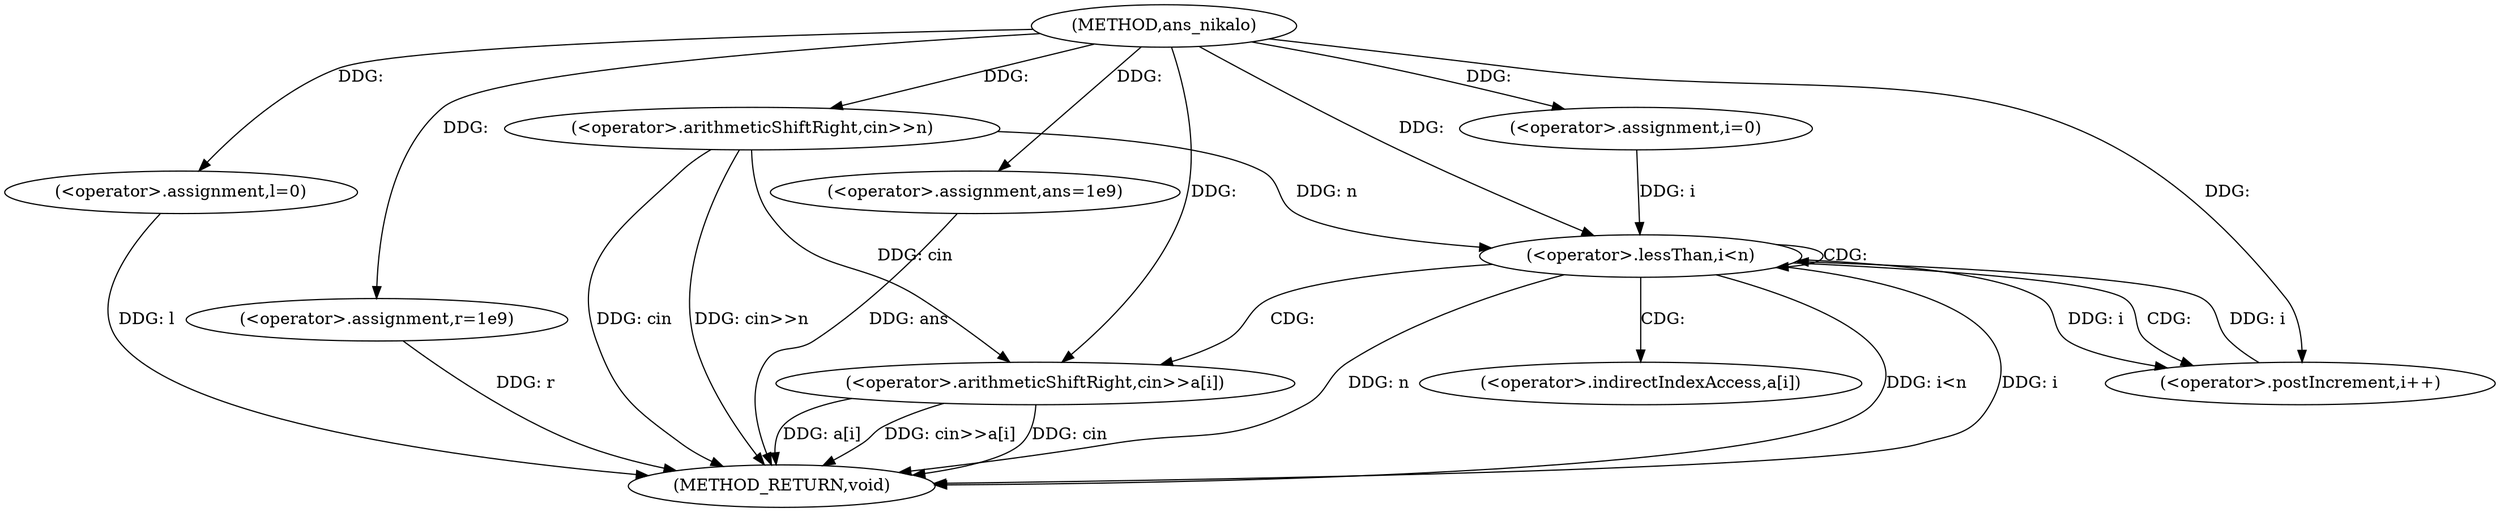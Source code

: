 digraph "ans_nikalo" {  
"1000208" [label = "(METHOD,ans_nikalo)" ]
"1000243" [label = "(METHOD_RETURN,void)" ]
"1000211" [label = "(<operator>.arithmeticShiftRight,cin>>n)" ]
"1000232" [label = "(<operator>.assignment,l=0)" ]
"1000236" [label = "(<operator>.assignment,r=1e9)" ]
"1000240" [label = "(<operator>.assignment,ans=1e9)" ]
"1000217" [label = "(<operator>.assignment,i=0)" ]
"1000220" [label = "(<operator>.lessThan,i<n)" ]
"1000223" [label = "(<operator>.postIncrement,i++)" ]
"1000226" [label = "(<operator>.arithmeticShiftRight,cin>>a[i])" ]
"1000228" [label = "(<operator>.indirectIndexAccess,a[i])" ]
  "1000211" -> "1000243"  [ label = "DDG: cin"] 
  "1000211" -> "1000243"  [ label = "DDG: cin>>n"] 
  "1000220" -> "1000243"  [ label = "DDG: i"] 
  "1000220" -> "1000243"  [ label = "DDG: n"] 
  "1000220" -> "1000243"  [ label = "DDG: i<n"] 
  "1000232" -> "1000243"  [ label = "DDG: l"] 
  "1000236" -> "1000243"  [ label = "DDG: r"] 
  "1000240" -> "1000243"  [ label = "DDG: ans"] 
  "1000226" -> "1000243"  [ label = "DDG: cin"] 
  "1000226" -> "1000243"  [ label = "DDG: a[i]"] 
  "1000226" -> "1000243"  [ label = "DDG: cin>>a[i]"] 
  "1000208" -> "1000232"  [ label = "DDG: "] 
  "1000208" -> "1000236"  [ label = "DDG: "] 
  "1000208" -> "1000240"  [ label = "DDG: "] 
  "1000208" -> "1000211"  [ label = "DDG: "] 
  "1000208" -> "1000217"  [ label = "DDG: "] 
  "1000217" -> "1000220"  [ label = "DDG: i"] 
  "1000223" -> "1000220"  [ label = "DDG: i"] 
  "1000208" -> "1000220"  [ label = "DDG: "] 
  "1000211" -> "1000220"  [ label = "DDG: n"] 
  "1000220" -> "1000223"  [ label = "DDG: i"] 
  "1000208" -> "1000223"  [ label = "DDG: "] 
  "1000211" -> "1000226"  [ label = "DDG: cin"] 
  "1000208" -> "1000226"  [ label = "DDG: "] 
  "1000220" -> "1000223"  [ label = "CDG: "] 
  "1000220" -> "1000226"  [ label = "CDG: "] 
  "1000220" -> "1000220"  [ label = "CDG: "] 
  "1000220" -> "1000228"  [ label = "CDG: "] 
}
